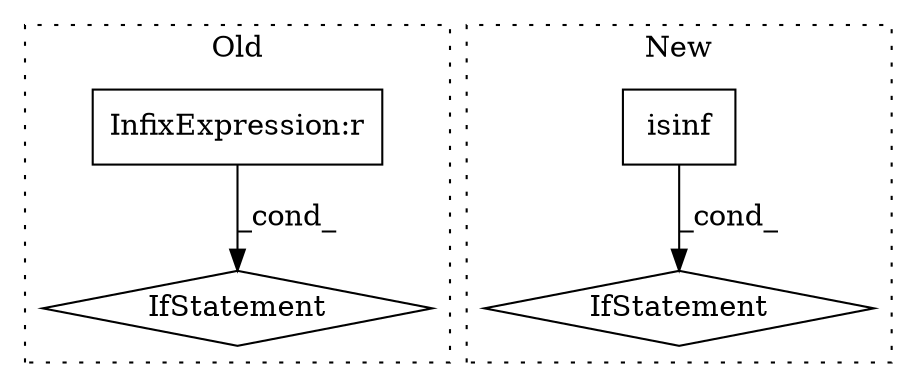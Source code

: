 digraph G {
subgraph cluster0 {
1 [label="IfStatement" a="25" s="3019,3051" l="4,2" shape="diamond"];
4 [label="InfixExpression:r" a="27" s="3029" l="4" shape="box"];
label = "Old";
style="dotted";
}
subgraph cluster1 {
2 [label="isinf" a="32" s="3171,3189" l="6,1" shape="box"];
3 [label="IfStatement" a="25" s="3134,3190" l="4,2" shape="diamond"];
label = "New";
style="dotted";
}
2 -> 3 [label="_cond_"];
4 -> 1 [label="_cond_"];
}